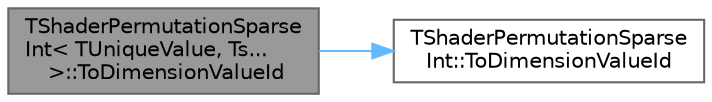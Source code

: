 digraph "TShaderPermutationSparseInt&lt; TUniqueValue, Ts... &gt;::ToDimensionValueId"
{
 // INTERACTIVE_SVG=YES
 // LATEX_PDF_SIZE
  bgcolor="transparent";
  edge [fontname=Helvetica,fontsize=10,labelfontname=Helvetica,labelfontsize=10];
  node [fontname=Helvetica,fontsize=10,shape=box,height=0.2,width=0.4];
  rankdir="LR";
  Node1 [id="Node000001",label="TShaderPermutationSparse\lInt\< TUniqueValue, Ts...\l \>::ToDimensionValueId",height=0.2,width=0.4,color="gray40", fillcolor="grey60", style="filled", fontcolor="black",tooltip="Converts dimension's integer value to dimension's value id."];
  Node1 -> Node2 [id="edge1_Node000001_Node000002",color="steelblue1",style="solid",tooltip=" "];
  Node2 [id="Node000002",label="TShaderPermutationSparse\lInt::ToDimensionValueId",height=0.2,width=0.4,color="grey40", fillcolor="white", style="filled",URL="$dc/d08/structTShaderPermutationSparseInt.html#a593b989b9cf931cc077d2ce32d57e03f",tooltip="Converts dimension's integer value to dimension's value id, bu in this case fail because the dimensio..."];
}

